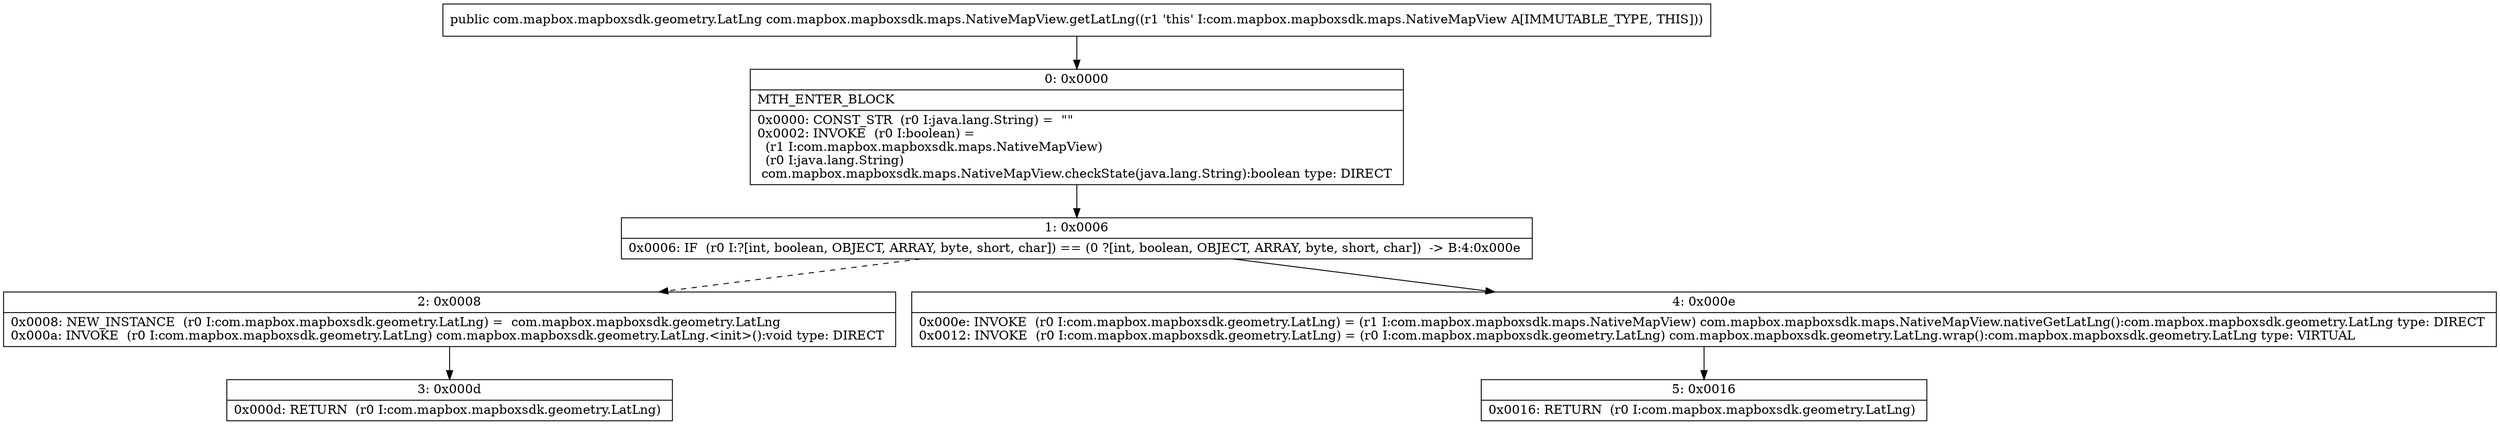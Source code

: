 digraph "CFG forcom.mapbox.mapboxsdk.maps.NativeMapView.getLatLng()Lcom\/mapbox\/mapboxsdk\/geometry\/LatLng;" {
Node_0 [shape=record,label="{0\:\ 0x0000|MTH_ENTER_BLOCK\l|0x0000: CONST_STR  (r0 I:java.lang.String) =  \"\" \l0x0002: INVOKE  (r0 I:boolean) = \l  (r1 I:com.mapbox.mapboxsdk.maps.NativeMapView)\l  (r0 I:java.lang.String)\l com.mapbox.mapboxsdk.maps.NativeMapView.checkState(java.lang.String):boolean type: DIRECT \l}"];
Node_1 [shape=record,label="{1\:\ 0x0006|0x0006: IF  (r0 I:?[int, boolean, OBJECT, ARRAY, byte, short, char]) == (0 ?[int, boolean, OBJECT, ARRAY, byte, short, char])  \-\> B:4:0x000e \l}"];
Node_2 [shape=record,label="{2\:\ 0x0008|0x0008: NEW_INSTANCE  (r0 I:com.mapbox.mapboxsdk.geometry.LatLng) =  com.mapbox.mapboxsdk.geometry.LatLng \l0x000a: INVOKE  (r0 I:com.mapbox.mapboxsdk.geometry.LatLng) com.mapbox.mapboxsdk.geometry.LatLng.\<init\>():void type: DIRECT \l}"];
Node_3 [shape=record,label="{3\:\ 0x000d|0x000d: RETURN  (r0 I:com.mapbox.mapboxsdk.geometry.LatLng) \l}"];
Node_4 [shape=record,label="{4\:\ 0x000e|0x000e: INVOKE  (r0 I:com.mapbox.mapboxsdk.geometry.LatLng) = (r1 I:com.mapbox.mapboxsdk.maps.NativeMapView) com.mapbox.mapboxsdk.maps.NativeMapView.nativeGetLatLng():com.mapbox.mapboxsdk.geometry.LatLng type: DIRECT \l0x0012: INVOKE  (r0 I:com.mapbox.mapboxsdk.geometry.LatLng) = (r0 I:com.mapbox.mapboxsdk.geometry.LatLng) com.mapbox.mapboxsdk.geometry.LatLng.wrap():com.mapbox.mapboxsdk.geometry.LatLng type: VIRTUAL \l}"];
Node_5 [shape=record,label="{5\:\ 0x0016|0x0016: RETURN  (r0 I:com.mapbox.mapboxsdk.geometry.LatLng) \l}"];
MethodNode[shape=record,label="{public com.mapbox.mapboxsdk.geometry.LatLng com.mapbox.mapboxsdk.maps.NativeMapView.getLatLng((r1 'this' I:com.mapbox.mapboxsdk.maps.NativeMapView A[IMMUTABLE_TYPE, THIS])) }"];
MethodNode -> Node_0;
Node_0 -> Node_1;
Node_1 -> Node_2[style=dashed];
Node_1 -> Node_4;
Node_2 -> Node_3;
Node_4 -> Node_5;
}

